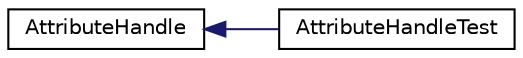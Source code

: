 digraph "Graphical Class Hierarchy"
{
  edge [fontname="Helvetica",fontsize="10",labelfontname="Helvetica",labelfontsize="10"];
  node [fontname="Helvetica",fontsize="10",shape=record];
  rankdir="LR";
  Node1 [label="AttributeHandle",height=0.2,width=0.4,color="black", fillcolor="white", style="filled",URL="$class_attribute_handle.html"];
  Node1 -> Node2 [dir="back",color="midnightblue",fontsize="10",style="solid",fontname="Helvetica"];
  Node2 [label="AttributeHandleTest",height=0.2,width=0.4,color="black", fillcolor="white", style="filled",URL="$class_attribute_handle_test.html"];
}
